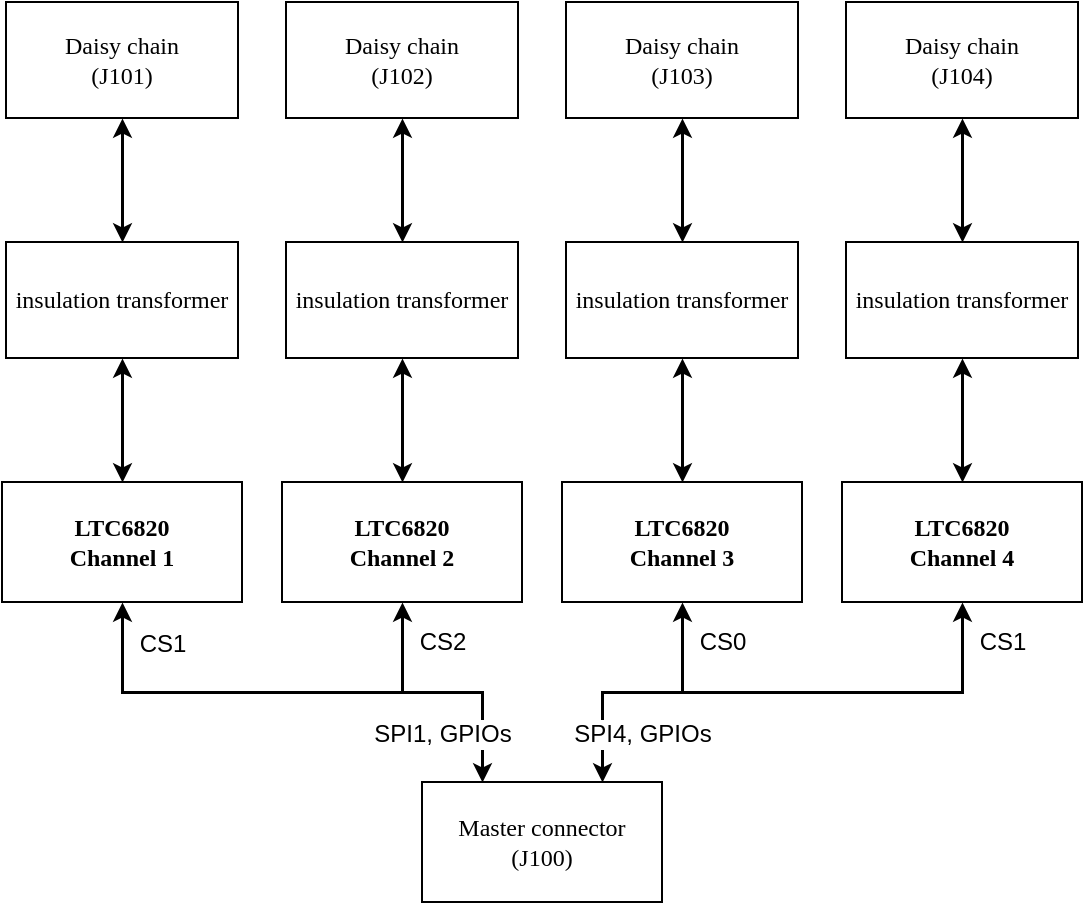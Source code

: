 <mxfile version="25.0.2">
  <diagram name="Page-1" id="10a91c8b-09ff-31b1-d368-03940ed4cc9e">
    <mxGraphModel dx="573" dy="763" grid="1" gridSize="10" guides="1" tooltips="1" connect="1" arrows="1" fold="1" page="1" pageScale="1" pageWidth="1100" pageHeight="850" background="none" math="0" shadow="0">
      <root>
        <mxCell id="0" />
        <mxCell id="1" parent="0" />
        <mxCell id="62893188c0fa7362-1" value="Daisy chain&lt;br&gt;(J101)" style="whiteSpace=wrap;html=1;rounded=0;shadow=0;labelBackgroundColor=none;strokeWidth=1;fontFamily=Verdana;fontSize=12;align=center;aspect=fixed;" parent="1" vertex="1">
          <mxGeometry x="252" y="60" width="116" height="58" as="geometry" />
        </mxCell>
        <mxCell id="62893188c0fa7362-2" value="&lt;span&gt;insulation transformer&lt;/span&gt;" style="whiteSpace=wrap;html=1;rounded=0;shadow=0;labelBackgroundColor=none;strokeWidth=1;fontFamily=Verdana;fontSize=12;align=center;aspect=fixed;" parent="1" vertex="1">
          <mxGeometry x="252" y="180" width="116" height="58" as="geometry" />
        </mxCell>
        <mxCell id="62893188c0fa7362-5" value="" style="rounded=0;html=1;labelBackgroundColor=none;startArrow=classic;startFill=1;startSize=5;endArrow=classic;endFill=1;endSize=5;jettySize=auto;orthogonalLoop=1;strokeWidth=1.5;fontFamily=Verdana;fontSize=12" parent="1" source="62893188c0fa7362-1" target="62893188c0fa7362-2" edge="1">
          <mxGeometry x="-0.359" y="-11" relative="1" as="geometry">
            <mxPoint as="offset" />
          </mxGeometry>
        </mxCell>
        <mxCell id="62893188c0fa7362-8" value="&lt;span&gt;&lt;b&gt;LTC6820&lt;br&gt;Channel 1&lt;/b&gt;&lt;/span&gt;" style="whiteSpace=wrap;html=1;rounded=0;shadow=0;labelBackgroundColor=none;strokeWidth=1;fontFamily=Verdana;fontSize=12;align=center;" parent="1" vertex="1">
          <mxGeometry x="250" y="300" width="120" height="60" as="geometry" />
        </mxCell>
        <mxCell id="62893188c0fa7362-9" value="&lt;span&gt;insulation transformer&lt;/span&gt;" style="whiteSpace=wrap;html=1;rounded=0;shadow=0;labelBackgroundColor=none;strokeWidth=1;fontFamily=Verdana;fontSize=12;align=center;aspect=fixed;" parent="1" vertex="1">
          <mxGeometry x="392" y="180" width="116" height="58" as="geometry" />
        </mxCell>
        <mxCell id="62893188c0fa7362-12" value="&lt;span&gt;Master connector&lt;br&gt;(J100)&lt;/span&gt;" style="whiteSpace=wrap;html=1;rounded=0;shadow=0;labelBackgroundColor=none;strokeWidth=1;fontFamily=Verdana;fontSize=12;align=center;" parent="1" vertex="1">
          <mxGeometry x="460" y="450" width="120" height="60" as="geometry" />
        </mxCell>
        <mxCell id="62893188c0fa7362-13" value="&lt;span&gt;&lt;b&gt;LTC6820&lt;br&gt;Channel 2&lt;/b&gt;&lt;/span&gt;" style="whiteSpace=wrap;html=1;rounded=0;shadow=0;labelBackgroundColor=none;strokeWidth=1;fontFamily=Verdana;fontSize=12;align=center;" parent="1" vertex="1">
          <mxGeometry x="390" y="300" width="120" height="60" as="geometry" />
        </mxCell>
        <mxCell id="62893188c0fa7362-14" value="" style="rounded=0;html=1;labelBackgroundColor=none;startArrow=classic;startFill=1;startSize=5;endArrow=classic;endFill=1;endSize=5;jettySize=auto;orthogonalLoop=1;strokeWidth=1.5;fontFamily=Verdana;fontSize=12" parent="1" source="62893188c0fa7362-2" target="62893188c0fa7362-8" edge="1">
          <mxGeometry x="-0.2" y="-14" relative="1" as="geometry">
            <mxPoint as="offset" />
          </mxGeometry>
        </mxCell>
        <mxCell id="62893188c0fa7362-18" value="" style="rounded=0;html=1;labelBackgroundColor=none;startArrow=classic;startFill=1;startSize=5;endArrow=classic;endFill=1;endSize=5;jettySize=auto;orthogonalLoop=1;strokeWidth=1.5;fontFamily=Verdana;fontSize=12;edgeStyle=elbowEdgeStyle;elbow=vertical;entryX=0.25;entryY=0;entryDx=0;entryDy=0;" parent="1" source="62893188c0fa7362-8" target="62893188c0fa7362-12" edge="1">
          <mxGeometry x="-0.217" y="-14" relative="1" as="geometry">
            <mxPoint as="offset" />
          </mxGeometry>
        </mxCell>
        <mxCell id="2_y01EWc5slEnrFXj7PQ-18" value="CS1" style="edgeLabel;html=1;align=center;verticalAlign=middle;resizable=0;points=[];fontSize=12;" parent="62893188c0fa7362-18" vertex="1" connectable="0">
          <mxGeometry x="-0.908" y="-1" relative="1" as="geometry">
            <mxPoint x="21" y="8" as="offset" />
          </mxGeometry>
        </mxCell>
        <mxCell id="2_y01EWc5slEnrFXj7PQ-22" value="SPI1, GPIOs" style="edgeLabel;html=1;align=center;verticalAlign=middle;resizable=0;points=[];fontSize=12;" parent="62893188c0fa7362-18" vertex="1" connectable="0">
          <mxGeometry x="0.887" y="-2" relative="1" as="geometry">
            <mxPoint x="-18" y="-9" as="offset" />
          </mxGeometry>
        </mxCell>
        <mxCell id="2_y01EWc5slEnrFXj7PQ-2" value="Daisy chain&lt;br&gt;(J102)" style="whiteSpace=wrap;html=1;rounded=0;shadow=0;labelBackgroundColor=none;strokeWidth=1;fontFamily=Verdana;fontSize=12;align=center;aspect=fixed;" parent="1" vertex="1">
          <mxGeometry x="392" y="60" width="116" height="58" as="geometry" />
        </mxCell>
        <mxCell id="2_y01EWc5slEnrFXj7PQ-3" value="Daisy chain&lt;br&gt;(J103)" style="whiteSpace=wrap;html=1;rounded=0;shadow=0;labelBackgroundColor=none;strokeWidth=1;fontFamily=Verdana;fontSize=12;align=center;aspect=fixed;" parent="1" vertex="1">
          <mxGeometry x="532" y="60" width="116" height="58" as="geometry" />
        </mxCell>
        <mxCell id="2_y01EWc5slEnrFXj7PQ-4" value="Daisy chain&lt;br&gt;(J104)" style="whiteSpace=wrap;html=1;rounded=0;shadow=0;labelBackgroundColor=none;strokeWidth=1;fontFamily=Verdana;fontSize=12;align=center;aspect=fixed;" parent="1" vertex="1">
          <mxGeometry x="672" y="60" width="116" height="58" as="geometry" />
        </mxCell>
        <mxCell id="2_y01EWc5slEnrFXj7PQ-5" value="&lt;span&gt;insulation transformer&lt;/span&gt;" style="whiteSpace=wrap;html=1;rounded=0;shadow=0;labelBackgroundColor=none;strokeWidth=1;fontFamily=Verdana;fontSize=12;align=center;aspect=fixed;" parent="1" vertex="1">
          <mxGeometry x="532" y="180" width="116" height="58" as="geometry" />
        </mxCell>
        <mxCell id="2_y01EWc5slEnrFXj7PQ-6" value="&lt;span&gt;insulation transformer&lt;/span&gt;" style="whiteSpace=wrap;html=1;rounded=0;shadow=0;labelBackgroundColor=none;strokeWidth=1;fontFamily=Verdana;fontSize=12;align=center;aspect=fixed;" parent="1" vertex="1">
          <mxGeometry x="672" y="180" width="116" height="58" as="geometry" />
        </mxCell>
        <mxCell id="2_y01EWc5slEnrFXj7PQ-7" value="&lt;span&gt;&lt;b&gt;LTC6820&lt;br&gt;Channel 3&lt;/b&gt;&lt;/span&gt;" style="whiteSpace=wrap;html=1;rounded=0;shadow=0;labelBackgroundColor=none;strokeWidth=1;fontFamily=Verdana;fontSize=12;align=center;" parent="1" vertex="1">
          <mxGeometry x="530" y="300" width="120" height="60" as="geometry" />
        </mxCell>
        <mxCell id="2_y01EWc5slEnrFXj7PQ-8" value="&lt;span&gt;&lt;b&gt;LTC6820&lt;br&gt;Channel 4&lt;/b&gt;&lt;/span&gt;" style="whiteSpace=wrap;html=1;rounded=0;shadow=0;labelBackgroundColor=none;strokeWidth=1;fontFamily=Verdana;fontSize=12;align=center;" parent="1" vertex="1">
          <mxGeometry x="670" y="300" width="120" height="60" as="geometry" />
        </mxCell>
        <mxCell id="2_y01EWc5slEnrFXj7PQ-9" value="" style="rounded=0;html=1;labelBackgroundColor=none;startArrow=classic;startFill=1;startSize=5;endArrow=classic;endFill=1;endSize=5;jettySize=auto;orthogonalLoop=1;strokeWidth=1.5;fontFamily=Verdana;fontSize=12;exitX=0.5;exitY=1;exitDx=0;exitDy=0;entryX=0.5;entryY=0;entryDx=0;entryDy=0;" parent="1" source="2_y01EWc5slEnrFXj7PQ-2" target="62893188c0fa7362-9" edge="1">
          <mxGeometry x="-0.359" y="-11" relative="1" as="geometry">
            <mxPoint as="offset" />
            <mxPoint x="460" y="110" as="sourcePoint" />
            <mxPoint x="460" y="190" as="targetPoint" />
          </mxGeometry>
        </mxCell>
        <mxCell id="2_y01EWc5slEnrFXj7PQ-10" value="" style="rounded=0;html=1;labelBackgroundColor=none;startArrow=classic;startFill=1;startSize=5;endArrow=classic;endFill=1;endSize=5;jettySize=auto;orthogonalLoop=1;strokeWidth=1.5;fontFamily=Verdana;fontSize=12;exitX=0.5;exitY=1;exitDx=0;exitDy=0;entryX=0.5;entryY=0;entryDx=0;entryDy=0;" parent="1" source="2_y01EWc5slEnrFXj7PQ-3" target="2_y01EWc5slEnrFXj7PQ-5" edge="1">
          <mxGeometry x="-0.359" y="-11" relative="1" as="geometry">
            <mxPoint as="offset" />
            <mxPoint x="670" y="120" as="sourcePoint" />
            <mxPoint x="670" y="200" as="targetPoint" />
          </mxGeometry>
        </mxCell>
        <mxCell id="2_y01EWc5slEnrFXj7PQ-11" value="" style="rounded=0;html=1;labelBackgroundColor=none;startArrow=classic;startFill=1;startSize=5;endArrow=classic;endFill=1;endSize=5;jettySize=auto;orthogonalLoop=1;strokeWidth=1.5;fontFamily=Verdana;fontSize=12;exitX=0.5;exitY=1;exitDx=0;exitDy=0;entryX=0.5;entryY=0;entryDx=0;entryDy=0;" parent="1" source="2_y01EWc5slEnrFXj7PQ-4" target="2_y01EWc5slEnrFXj7PQ-6" edge="1">
          <mxGeometry x="-0.359" y="-11" relative="1" as="geometry">
            <mxPoint as="offset" />
            <mxPoint x="180" y="130" as="sourcePoint" />
            <mxPoint x="180" y="210" as="targetPoint" />
            <Array as="points" />
          </mxGeometry>
        </mxCell>
        <mxCell id="2_y01EWc5slEnrFXj7PQ-12" value="" style="rounded=0;html=1;labelBackgroundColor=none;startArrow=classic;startFill=1;startSize=5;endArrow=classic;endFill=1;endSize=5;jettySize=auto;orthogonalLoop=1;strokeWidth=1.5;fontFamily=Verdana;fontSize=12;exitX=0.5;exitY=1;exitDx=0;exitDy=0;entryX=0.5;entryY=0;entryDx=0;entryDy=0;" parent="1" source="62893188c0fa7362-9" target="62893188c0fa7362-13" edge="1">
          <mxGeometry x="-0.359" y="-11" relative="1" as="geometry">
            <mxPoint as="offset" />
            <mxPoint x="449.5" y="250" as="sourcePoint" />
            <mxPoint x="470" y="280" as="targetPoint" />
          </mxGeometry>
        </mxCell>
        <mxCell id="2_y01EWc5slEnrFXj7PQ-13" value="" style="rounded=0;html=1;labelBackgroundColor=none;startArrow=classic;startFill=1;startSize=5;endArrow=classic;endFill=1;endSize=5;jettySize=auto;orthogonalLoop=1;strokeWidth=1.5;fontFamily=Verdana;fontSize=12;exitX=0.5;exitY=1;exitDx=0;exitDy=0;entryX=0.5;entryY=0;entryDx=0;entryDy=0;" parent="1" source="2_y01EWc5slEnrFXj7PQ-5" target="2_y01EWc5slEnrFXj7PQ-7" edge="1">
          <mxGeometry x="-0.359" y="-11" relative="1" as="geometry">
            <mxPoint as="offset" />
            <mxPoint x="250" y="150" as="sourcePoint" />
            <mxPoint x="250" y="230" as="targetPoint" />
          </mxGeometry>
        </mxCell>
        <mxCell id="2_y01EWc5slEnrFXj7PQ-14" value="" style="rounded=0;html=1;labelBackgroundColor=none;startArrow=classic;startFill=1;startSize=5;endArrow=classic;endFill=1;endSize=5;jettySize=auto;orthogonalLoop=1;strokeWidth=1.5;fontFamily=Verdana;fontSize=12;exitX=0.5;exitY=1;exitDx=0;exitDy=0;entryX=0.5;entryY=0;entryDx=0;entryDy=0;" parent="1" source="2_y01EWc5slEnrFXj7PQ-6" target="2_y01EWc5slEnrFXj7PQ-8" edge="1">
          <mxGeometry x="-0.359" y="-11" relative="1" as="geometry">
            <mxPoint as="offset" />
            <mxPoint x="210" y="160" as="sourcePoint" />
            <mxPoint x="210" y="240" as="targetPoint" />
          </mxGeometry>
        </mxCell>
        <mxCell id="2_y01EWc5slEnrFXj7PQ-15" value="" style="rounded=0;html=1;labelBackgroundColor=none;startArrow=classic;startFill=1;startSize=5;endArrow=classic;endFill=1;endSize=5;jettySize=auto;orthogonalLoop=1;strokeWidth=1.5;fontFamily=Verdana;fontSize=12;edgeStyle=elbowEdgeStyle;elbow=vertical;exitX=0.5;exitY=1;exitDx=0;exitDy=0;entryX=0.75;entryY=0;entryDx=0;entryDy=0;" parent="1" source="2_y01EWc5slEnrFXj7PQ-8" target="62893188c0fa7362-12" edge="1">
          <mxGeometry x="-0.217" y="-14" relative="1" as="geometry">
            <mxPoint as="offset" />
            <mxPoint x="230" y="370" as="sourcePoint" />
            <mxPoint x="560" y="460" as="targetPoint" />
          </mxGeometry>
        </mxCell>
        <mxCell id="2_y01EWc5slEnrFXj7PQ-21" value="CS1" style="edgeLabel;html=1;align=center;verticalAlign=middle;resizable=0;points=[];fontSize=12;" parent="2_y01EWc5slEnrFXj7PQ-15" vertex="1" connectable="0">
          <mxGeometry x="-0.845" y="-1" relative="1" as="geometry">
            <mxPoint x="21" y="-1" as="offset" />
          </mxGeometry>
        </mxCell>
        <mxCell id="2_y01EWc5slEnrFXj7PQ-23" value="SPI4, GPIOs" style="edgeLabel;html=1;align=center;verticalAlign=middle;resizable=0;points=[];fontSize=12;" parent="2_y01EWc5slEnrFXj7PQ-15" vertex="1" connectable="0">
          <mxGeometry x="0.871" y="-3" relative="1" as="geometry">
            <mxPoint x="23" y="-7" as="offset" />
          </mxGeometry>
        </mxCell>
        <mxCell id="2_y01EWc5slEnrFXj7PQ-16" value="" style="rounded=0;html=1;labelBackgroundColor=none;startArrow=classic;startFill=1;startSize=5;endArrow=none;endFill=0;endSize=5;jettySize=auto;orthogonalLoop=1;strokeWidth=1.5;fontFamily=Verdana;fontSize=12;exitX=0.5;exitY=1;exitDx=0;exitDy=0;" parent="1" source="62893188c0fa7362-13" edge="1">
          <mxGeometry x="-0.359" y="-11" relative="1" as="geometry">
            <mxPoint as="offset" />
            <mxPoint x="660" y="250" as="sourcePoint" />
            <mxPoint x="450" y="405" as="targetPoint" />
          </mxGeometry>
        </mxCell>
        <mxCell id="2_y01EWc5slEnrFXj7PQ-19" value="CS2" style="edgeLabel;html=1;align=center;verticalAlign=middle;resizable=0;points=[];fontSize=12;" parent="2_y01EWc5slEnrFXj7PQ-16" vertex="1" connectable="0">
          <mxGeometry x="0.12" relative="1" as="geometry">
            <mxPoint x="20" y="-5" as="offset" />
          </mxGeometry>
        </mxCell>
        <mxCell id="2_y01EWc5slEnrFXj7PQ-17" value="" style="rounded=0;html=1;labelBackgroundColor=none;startArrow=classic;startFill=1;startSize=5;endArrow=none;endFill=0;endSize=5;jettySize=auto;orthogonalLoop=1;strokeWidth=1.5;fontFamily=Verdana;fontSize=12;exitX=0.5;exitY=1;exitDx=0;exitDy=0;targetPerimeterSpacing=0;" parent="1" source="2_y01EWc5slEnrFXj7PQ-7" edge="1">
          <mxGeometry x="-0.359" y="-11" relative="1" as="geometry">
            <mxPoint as="offset" />
            <mxPoint x="620" y="260" as="sourcePoint" />
            <mxPoint x="590" y="405" as="targetPoint" />
          </mxGeometry>
        </mxCell>
        <mxCell id="2_y01EWc5slEnrFXj7PQ-20" value="CS0" style="edgeLabel;html=1;align=center;verticalAlign=middle;resizable=0;points=[];fontSize=12;" parent="2_y01EWc5slEnrFXj7PQ-17" vertex="1" connectable="0">
          <mxGeometry x="0.25" y="-1" relative="1" as="geometry">
            <mxPoint x="21" y="-8" as="offset" />
          </mxGeometry>
        </mxCell>
      </root>
    </mxGraphModel>
  </diagram>
</mxfile>
